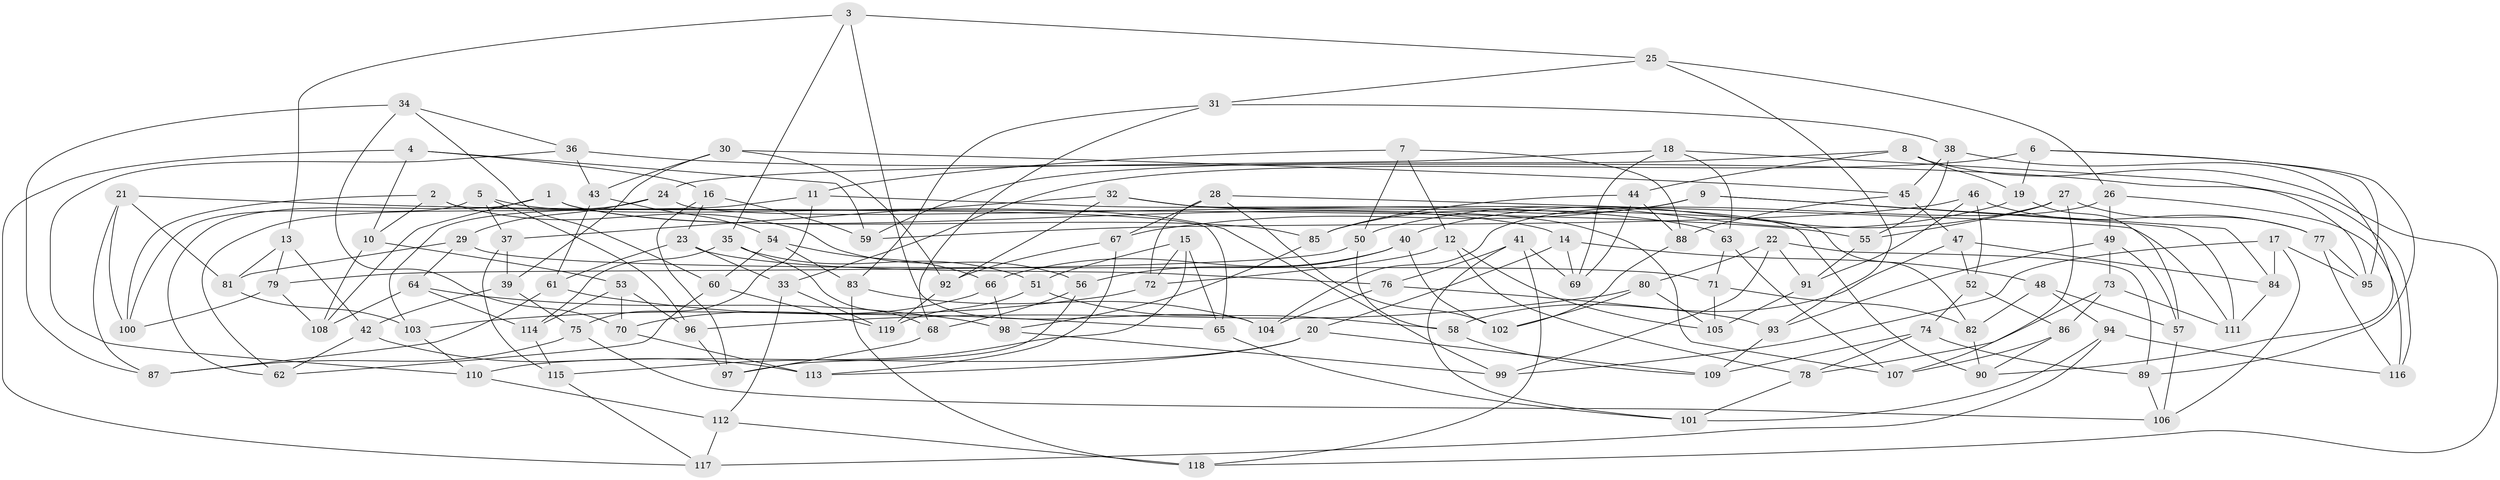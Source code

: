 // coarse degree distribution, {3: 0.0851063829787234, 4: 0.5319148936170213, 5: 0.0425531914893617, 7: 0.0851063829787234, 8: 0.0851063829787234, 9: 0.0425531914893617, 12: 0.0425531914893617, 6: 0.0425531914893617, 2: 0.02127659574468085, 14: 0.02127659574468085}
// Generated by graph-tools (version 1.1) at 2025/02/03/04/25 22:02:29]
// undirected, 119 vertices, 238 edges
graph export_dot {
graph [start="1"]
  node [color=gray90,style=filled];
  1;
  2;
  3;
  4;
  5;
  6;
  7;
  8;
  9;
  10;
  11;
  12;
  13;
  14;
  15;
  16;
  17;
  18;
  19;
  20;
  21;
  22;
  23;
  24;
  25;
  26;
  27;
  28;
  29;
  30;
  31;
  32;
  33;
  34;
  35;
  36;
  37;
  38;
  39;
  40;
  41;
  42;
  43;
  44;
  45;
  46;
  47;
  48;
  49;
  50;
  51;
  52;
  53;
  54;
  55;
  56;
  57;
  58;
  59;
  60;
  61;
  62;
  63;
  64;
  65;
  66;
  67;
  68;
  69;
  70;
  71;
  72;
  73;
  74;
  75;
  76;
  77;
  78;
  79;
  80;
  81;
  82;
  83;
  84;
  85;
  86;
  87;
  88;
  89;
  90;
  91;
  92;
  93;
  94;
  95;
  96;
  97;
  98;
  99;
  100;
  101;
  102;
  103;
  104;
  105;
  106;
  107;
  108;
  109;
  110;
  111;
  112;
  113;
  114;
  115;
  116;
  117;
  118;
  119;
  1 -- 14;
  1 -- 108;
  1 -- 62;
  1 -- 85;
  2 -- 100;
  2 -- 65;
  2 -- 10;
  2 -- 56;
  3 -- 13;
  3 -- 25;
  3 -- 104;
  3 -- 35;
  4 -- 10;
  4 -- 117;
  4 -- 16;
  4 -- 59;
  5 -- 100;
  5 -- 99;
  5 -- 96;
  5 -- 37;
  6 -- 89;
  6 -- 33;
  6 -- 19;
  6 -- 95;
  7 -- 12;
  7 -- 50;
  7 -- 11;
  7 -- 88;
  8 -- 19;
  8 -- 59;
  8 -- 44;
  8 -- 118;
  9 -- 111;
  9 -- 84;
  9 -- 67;
  9 -- 85;
  10 -- 53;
  10 -- 108;
  11 -- 103;
  11 -- 63;
  11 -- 75;
  12 -- 105;
  12 -- 72;
  12 -- 78;
  13 -- 81;
  13 -- 79;
  13 -- 42;
  14 -- 48;
  14 -- 20;
  14 -- 69;
  15 -- 115;
  15 -- 65;
  15 -- 72;
  15 -- 51;
  16 -- 59;
  16 -- 97;
  16 -- 23;
  17 -- 106;
  17 -- 84;
  17 -- 99;
  17 -- 95;
  18 -- 69;
  18 -- 24;
  18 -- 116;
  18 -- 63;
  19 -- 57;
  19 -- 50;
  20 -- 109;
  20 -- 110;
  20 -- 113;
  21 -- 81;
  21 -- 55;
  21 -- 100;
  21 -- 87;
  22 -- 99;
  22 -- 80;
  22 -- 91;
  22 -- 89;
  23 -- 33;
  23 -- 76;
  23 -- 61;
  24 -- 90;
  24 -- 29;
  24 -- 62;
  25 -- 26;
  25 -- 31;
  25 -- 93;
  26 -- 49;
  26 -- 116;
  26 -- 104;
  27 -- 107;
  27 -- 77;
  27 -- 55;
  27 -- 40;
  28 -- 72;
  28 -- 111;
  28 -- 102;
  28 -- 67;
  29 -- 71;
  29 -- 81;
  29 -- 64;
  30 -- 45;
  30 -- 43;
  30 -- 92;
  30 -- 39;
  31 -- 83;
  31 -- 68;
  31 -- 38;
  32 -- 107;
  32 -- 37;
  32 -- 82;
  32 -- 92;
  33 -- 119;
  33 -- 112;
  34 -- 36;
  34 -- 60;
  34 -- 87;
  34 -- 70;
  35 -- 68;
  35 -- 51;
  35 -- 114;
  36 -- 43;
  36 -- 110;
  36 -- 95;
  37 -- 39;
  37 -- 115;
  38 -- 55;
  38 -- 90;
  38 -- 45;
  39 -- 42;
  39 -- 75;
  40 -- 56;
  40 -- 66;
  40 -- 102;
  41 -- 101;
  41 -- 69;
  41 -- 76;
  41 -- 118;
  42 -- 62;
  42 -- 113;
  43 -- 61;
  43 -- 54;
  44 -- 69;
  44 -- 85;
  44 -- 88;
  45 -- 47;
  45 -- 88;
  46 -- 91;
  46 -- 59;
  46 -- 77;
  46 -- 52;
  47 -- 58;
  47 -- 52;
  47 -- 84;
  48 -- 82;
  48 -- 57;
  48 -- 94;
  49 -- 57;
  49 -- 73;
  49 -- 93;
  50 -- 58;
  50 -- 79;
  51 -- 58;
  51 -- 119;
  52 -- 86;
  52 -- 74;
  53 -- 96;
  53 -- 70;
  53 -- 114;
  54 -- 60;
  54 -- 66;
  54 -- 83;
  55 -- 91;
  56 -- 68;
  56 -- 97;
  57 -- 106;
  58 -- 109;
  60 -- 62;
  60 -- 119;
  61 -- 87;
  61 -- 65;
  63 -- 107;
  63 -- 71;
  64 -- 98;
  64 -- 108;
  64 -- 114;
  65 -- 101;
  66 -- 98;
  66 -- 70;
  67 -- 113;
  67 -- 92;
  68 -- 97;
  70 -- 113;
  71 -- 82;
  71 -- 105;
  72 -- 103;
  73 -- 86;
  73 -- 78;
  73 -- 111;
  74 -- 89;
  74 -- 109;
  74 -- 78;
  75 -- 87;
  75 -- 106;
  76 -- 104;
  76 -- 93;
  77 -- 116;
  77 -- 95;
  78 -- 101;
  79 -- 108;
  79 -- 100;
  80 -- 105;
  80 -- 102;
  80 -- 96;
  81 -- 103;
  82 -- 90;
  83 -- 118;
  83 -- 104;
  84 -- 111;
  85 -- 98;
  86 -- 107;
  86 -- 90;
  88 -- 102;
  89 -- 106;
  91 -- 105;
  92 -- 119;
  93 -- 109;
  94 -- 117;
  94 -- 101;
  94 -- 116;
  96 -- 97;
  98 -- 99;
  103 -- 110;
  110 -- 112;
  112 -- 118;
  112 -- 117;
  114 -- 115;
  115 -- 117;
}
